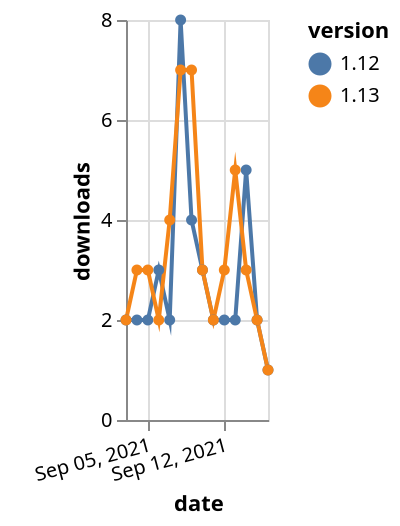 {"$schema": "https://vega.github.io/schema/vega-lite/v5.json", "description": "A simple bar chart with embedded data.", "data": {"values": [{"date": "2021-09-03", "total": 4435, "delta": 2, "version": "1.12"}, {"date": "2021-09-04", "total": 4437, "delta": 2, "version": "1.12"}, {"date": "2021-09-05", "total": 4439, "delta": 2, "version": "1.12"}, {"date": "2021-09-06", "total": 4442, "delta": 3, "version": "1.12"}, {"date": "2021-09-07", "total": 4444, "delta": 2, "version": "1.12"}, {"date": "2021-09-08", "total": 4452, "delta": 8, "version": "1.12"}, {"date": "2021-09-09", "total": 4456, "delta": 4, "version": "1.12"}, {"date": "2021-09-10", "total": 4459, "delta": 3, "version": "1.12"}, {"date": "2021-09-11", "total": 4461, "delta": 2, "version": "1.12"}, {"date": "2021-09-12", "total": 4463, "delta": 2, "version": "1.12"}, {"date": "2021-09-13", "total": 4465, "delta": 2, "version": "1.12"}, {"date": "2021-09-14", "total": 4470, "delta": 5, "version": "1.12"}, {"date": "2021-09-15", "total": 4472, "delta": 2, "version": "1.12"}, {"date": "2021-09-16", "total": 4473, "delta": 1, "version": "1.12"}, {"date": "2021-09-03", "total": 3364, "delta": 2, "version": "1.13"}, {"date": "2021-09-04", "total": 3367, "delta": 3, "version": "1.13"}, {"date": "2021-09-05", "total": 3370, "delta": 3, "version": "1.13"}, {"date": "2021-09-06", "total": 3372, "delta": 2, "version": "1.13"}, {"date": "2021-09-07", "total": 3376, "delta": 4, "version": "1.13"}, {"date": "2021-09-08", "total": 3383, "delta": 7, "version": "1.13"}, {"date": "2021-09-09", "total": 3390, "delta": 7, "version": "1.13"}, {"date": "2021-09-10", "total": 3393, "delta": 3, "version": "1.13"}, {"date": "2021-09-11", "total": 3395, "delta": 2, "version": "1.13"}, {"date": "2021-09-12", "total": 3398, "delta": 3, "version": "1.13"}, {"date": "2021-09-13", "total": 3403, "delta": 5, "version": "1.13"}, {"date": "2021-09-14", "total": 3406, "delta": 3, "version": "1.13"}, {"date": "2021-09-15", "total": 3408, "delta": 2, "version": "1.13"}, {"date": "2021-09-16", "total": 3409, "delta": 1, "version": "1.13"}]}, "width": "container", "mark": {"type": "line", "point": {"filled": true}}, "encoding": {"x": {"field": "date", "type": "temporal", "timeUnit": "yearmonthdate", "title": "date", "axis": {"labelAngle": -15}}, "y": {"field": "delta", "type": "quantitative", "title": "downloads"}, "color": {"field": "version", "type": "nominal"}, "tooltip": {"field": "delta"}}}